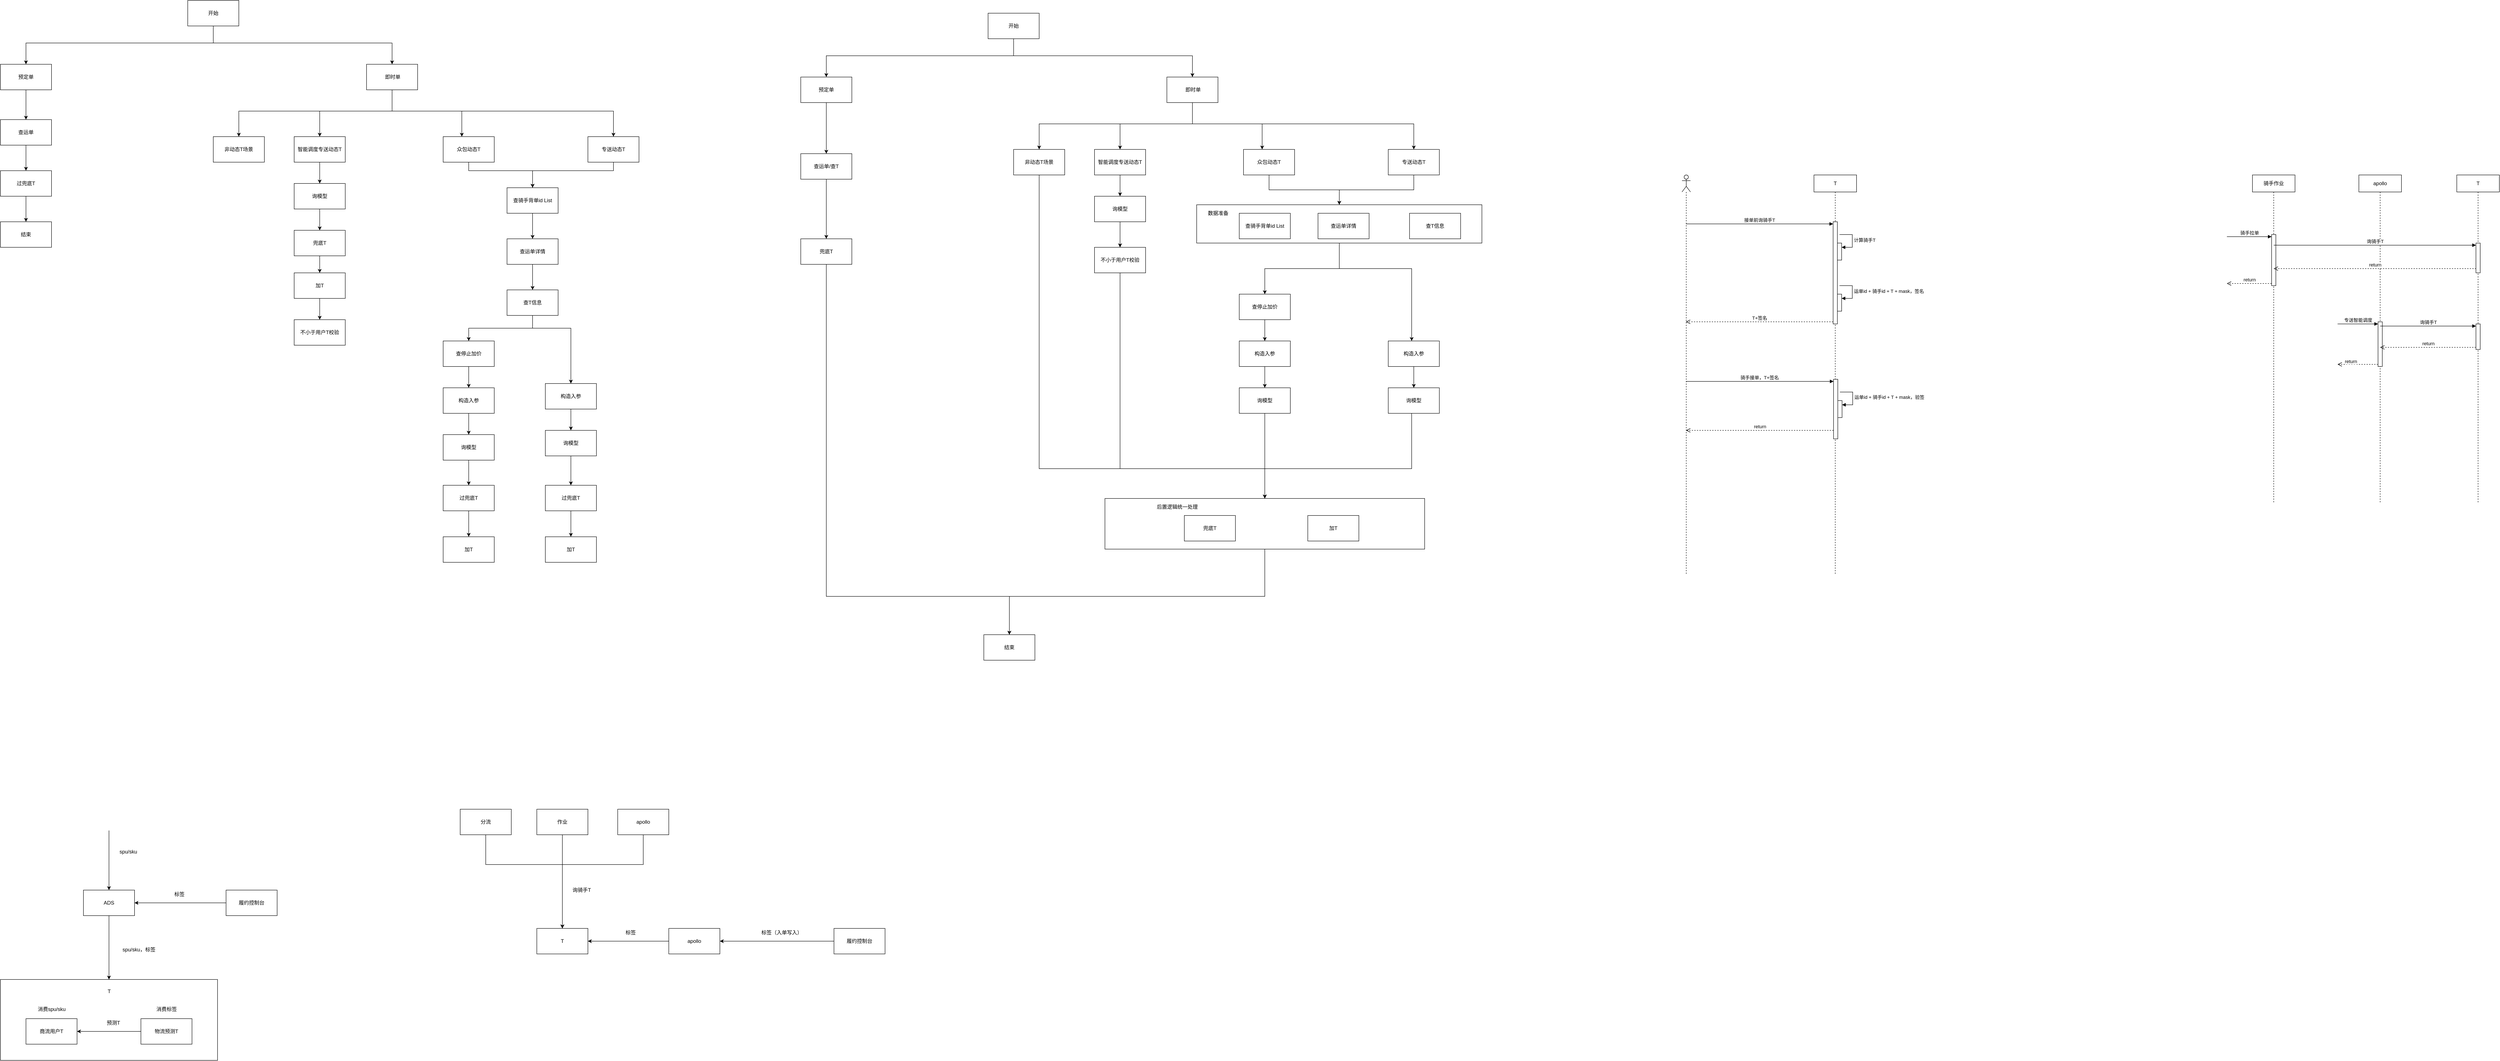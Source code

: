 <mxfile version="22.1.5" type="github">
  <diagram name="第 1 页" id="QRqXihMADhNC4GcBK6MP">
    <mxGraphModel dx="3191" dy="1731" grid="1" gridSize="10" guides="1" tooltips="1" connect="1" arrows="1" fold="1" page="1" pageScale="1" pageWidth="827" pageHeight="1169" math="0" shadow="0">
      <root>
        <mxCell id="0" />
        <mxCell id="1" parent="0" />
        <mxCell id="jC5KR1oz6UxNJPEy1PF8-144" style="edgeStyle=orthogonalEdgeStyle;rounded=0;orthogonalLoop=1;jettySize=auto;html=1;entryX=0.5;entryY=0;entryDx=0;entryDy=0;" parent="1" source="jC5KR1oz6UxNJPEy1PF8-136" target="jC5KR1oz6UxNJPEy1PF8-142" edge="1">
          <mxGeometry relative="1" as="geometry">
            <Array as="points">
              <mxPoint x="3080" y="1430" />
              <mxPoint x="2480" y="1430" />
            </Array>
          </mxGeometry>
        </mxCell>
        <mxCell id="jC5KR1oz6UxNJPEy1PF8-136" value="" style="whiteSpace=wrap;html=1;" parent="1" vertex="1">
          <mxGeometry x="2704.5" y="1200" width="751" height="119" as="geometry" />
        </mxCell>
        <mxCell id="jC5KR1oz6UxNJPEy1PF8-121" style="edgeStyle=orthogonalEdgeStyle;rounded=0;orthogonalLoop=1;jettySize=auto;html=1;" parent="1" source="jC5KR1oz6UxNJPEy1PF8-113" target="jC5KR1oz6UxNJPEy1PF8-94" edge="1">
          <mxGeometry relative="1" as="geometry" />
        </mxCell>
        <mxCell id="jC5KR1oz6UxNJPEy1PF8-122" style="edgeStyle=orthogonalEdgeStyle;rounded=0;orthogonalLoop=1;jettySize=auto;html=1;" parent="1" source="jC5KR1oz6UxNJPEy1PF8-113" target="jC5KR1oz6UxNJPEy1PF8-105" edge="1">
          <mxGeometry relative="1" as="geometry">
            <Array as="points">
              <mxPoint x="3255" y="660" />
              <mxPoint x="3425" y="660" />
            </Array>
          </mxGeometry>
        </mxCell>
        <mxCell id="jC5KR1oz6UxNJPEy1PF8-113" value="" style="whiteSpace=wrap;html=1;" parent="1" vertex="1">
          <mxGeometry x="2920" y="510" width="670" height="90" as="geometry" />
        </mxCell>
        <mxCell id="jC5KR1oz6UxNJPEy1PF8-43" value="" style="edgeStyle=orthogonalEdgeStyle;rounded=0;orthogonalLoop=1;jettySize=auto;html=1;" parent="1" source="jC5KR1oz6UxNJPEy1PF8-1" target="jC5KR1oz6UxNJPEy1PF8-2" edge="1">
          <mxGeometry relative="1" as="geometry" />
        </mxCell>
        <mxCell id="jC5KR1oz6UxNJPEy1PF8-1" value="查骑手背单id List" style="whiteSpace=wrap;html=1;" parent="1" vertex="1">
          <mxGeometry x="1300" y="470" width="120" height="60" as="geometry" />
        </mxCell>
        <mxCell id="jC5KR1oz6UxNJPEy1PF8-44" value="" style="edgeStyle=orthogonalEdgeStyle;rounded=0;orthogonalLoop=1;jettySize=auto;html=1;" parent="1" source="jC5KR1oz6UxNJPEy1PF8-2" target="jC5KR1oz6UxNJPEy1PF8-26" edge="1">
          <mxGeometry relative="1" as="geometry" />
        </mxCell>
        <mxCell id="jC5KR1oz6UxNJPEy1PF8-2" value="查运单详情" style="whiteSpace=wrap;html=1;" parent="1" vertex="1">
          <mxGeometry x="1300" y="590" width="120" height="60" as="geometry" />
        </mxCell>
        <mxCell id="jC5KR1oz6UxNJPEy1PF8-7" style="edgeStyle=orthogonalEdgeStyle;rounded=0;orthogonalLoop=1;jettySize=auto;html=1;entryX=0.5;entryY=0;entryDx=0;entryDy=0;" parent="1" source="jC5KR1oz6UxNJPEy1PF8-3" target="jC5KR1oz6UxNJPEy1PF8-4" edge="1">
          <mxGeometry relative="1" as="geometry">
            <Array as="points">
              <mxPoint x="610" y="130" />
              <mxPoint x="170" y="130" />
            </Array>
          </mxGeometry>
        </mxCell>
        <mxCell id="jC5KR1oz6UxNJPEy1PF8-10" style="edgeStyle=orthogonalEdgeStyle;rounded=0;orthogonalLoop=1;jettySize=auto;html=1;" parent="1" source="jC5KR1oz6UxNJPEy1PF8-3" target="jC5KR1oz6UxNJPEy1PF8-5" edge="1">
          <mxGeometry relative="1" as="geometry">
            <Array as="points">
              <mxPoint x="610" y="130" />
              <mxPoint x="1030" y="130" />
            </Array>
          </mxGeometry>
        </mxCell>
        <mxCell id="jC5KR1oz6UxNJPEy1PF8-3" value="开始" style="rounded=0;whiteSpace=wrap;html=1;" parent="1" vertex="1">
          <mxGeometry x="550" y="30" width="120" height="60" as="geometry" />
        </mxCell>
        <mxCell id="jC5KR1oz6UxNJPEy1PF8-17" value="" style="edgeStyle=orthogonalEdgeStyle;rounded=0;orthogonalLoop=1;jettySize=auto;html=1;" parent="1" source="jC5KR1oz6UxNJPEy1PF8-4" target="jC5KR1oz6UxNJPEy1PF8-16" edge="1">
          <mxGeometry relative="1" as="geometry" />
        </mxCell>
        <mxCell id="jC5KR1oz6UxNJPEy1PF8-4" value="预定单" style="whiteSpace=wrap;html=1;" parent="1" vertex="1">
          <mxGeometry x="110" y="180" width="120" height="60" as="geometry" />
        </mxCell>
        <mxCell id="jC5KR1oz6UxNJPEy1PF8-39" style="edgeStyle=orthogonalEdgeStyle;rounded=0;orthogonalLoop=1;jettySize=auto;html=1;entryX=0.5;entryY=0;entryDx=0;entryDy=0;" parent="1" source="jC5KR1oz6UxNJPEy1PF8-5" target="jC5KR1oz6UxNJPEy1PF8-15" edge="1">
          <mxGeometry relative="1" as="geometry">
            <Array as="points">
              <mxPoint x="1030" y="290" />
              <mxPoint x="1550" y="290" />
            </Array>
          </mxGeometry>
        </mxCell>
        <mxCell id="jC5KR1oz6UxNJPEy1PF8-40" style="edgeStyle=orthogonalEdgeStyle;rounded=0;orthogonalLoop=1;jettySize=auto;html=1;" parent="1" source="jC5KR1oz6UxNJPEy1PF8-5" target="jC5KR1oz6UxNJPEy1PF8-13" edge="1">
          <mxGeometry relative="1" as="geometry">
            <Array as="points">
              <mxPoint x="1030" y="290" />
              <mxPoint x="860" y="290" />
            </Array>
          </mxGeometry>
        </mxCell>
        <mxCell id="jC5KR1oz6UxNJPEy1PF8-42" style="edgeStyle=orthogonalEdgeStyle;rounded=0;orthogonalLoop=1;jettySize=auto;html=1;entryX=0.5;entryY=0;entryDx=0;entryDy=0;" parent="1" source="jC5KR1oz6UxNJPEy1PF8-5" target="jC5KR1oz6UxNJPEy1PF8-12" edge="1">
          <mxGeometry relative="1" as="geometry">
            <Array as="points">
              <mxPoint x="1030" y="290" />
              <mxPoint x="670" y="290" />
            </Array>
          </mxGeometry>
        </mxCell>
        <mxCell id="jC5KR1oz6UxNJPEy1PF8-5" value="&amp;nbsp;即时单" style="whiteSpace=wrap;html=1;" parent="1" vertex="1">
          <mxGeometry x="970" y="180" width="120" height="60" as="geometry" />
        </mxCell>
        <mxCell id="jC5KR1oz6UxNJPEy1PF8-12" value="非动态T场景" style="whiteSpace=wrap;html=1;" parent="1" vertex="1">
          <mxGeometry x="610" y="350" width="120" height="60" as="geometry" />
        </mxCell>
        <mxCell id="jC5KR1oz6UxNJPEy1PF8-54" value="" style="edgeStyle=orthogonalEdgeStyle;rounded=0;orthogonalLoop=1;jettySize=auto;html=1;" parent="1" source="jC5KR1oz6UxNJPEy1PF8-13" target="jC5KR1oz6UxNJPEy1PF8-22" edge="1">
          <mxGeometry relative="1" as="geometry" />
        </mxCell>
        <mxCell id="jC5KR1oz6UxNJPEy1PF8-13" value="智能调度专送动态T" style="whiteSpace=wrap;html=1;" parent="1" vertex="1">
          <mxGeometry x="800" y="350" width="120" height="60" as="geometry" />
        </mxCell>
        <mxCell id="jC5KR1oz6UxNJPEy1PF8-37" style="edgeStyle=orthogonalEdgeStyle;rounded=0;orthogonalLoop=1;jettySize=auto;html=1;entryX=0.5;entryY=0;entryDx=0;entryDy=0;" parent="1" source="jC5KR1oz6UxNJPEy1PF8-14" target="jC5KR1oz6UxNJPEy1PF8-1" edge="1">
          <mxGeometry relative="1" as="geometry">
            <Array as="points">
              <mxPoint x="1210" y="430" />
              <mxPoint x="1360" y="430" />
            </Array>
          </mxGeometry>
        </mxCell>
        <mxCell id="jC5KR1oz6UxNJPEy1PF8-14" value="众包动态T" style="whiteSpace=wrap;html=1;" parent="1" vertex="1">
          <mxGeometry x="1150" y="350" width="120" height="60" as="geometry" />
        </mxCell>
        <mxCell id="jC5KR1oz6UxNJPEy1PF8-38" style="edgeStyle=orthogonalEdgeStyle;rounded=0;orthogonalLoop=1;jettySize=auto;html=1;entryX=0.5;entryY=0;entryDx=0;entryDy=0;" parent="1" source="jC5KR1oz6UxNJPEy1PF8-15" target="jC5KR1oz6UxNJPEy1PF8-1" edge="1">
          <mxGeometry relative="1" as="geometry">
            <Array as="points">
              <mxPoint x="1550" y="430" />
              <mxPoint x="1360" y="430" />
            </Array>
          </mxGeometry>
        </mxCell>
        <mxCell id="jC5KR1oz6UxNJPEy1PF8-15" value="专送动态T" style="whiteSpace=wrap;html=1;" parent="1" vertex="1">
          <mxGeometry x="1490" y="350" width="120" height="60" as="geometry" />
        </mxCell>
        <mxCell id="jC5KR1oz6UxNJPEy1PF8-19" value="" style="edgeStyle=orthogonalEdgeStyle;rounded=0;orthogonalLoop=1;jettySize=auto;html=1;" parent="1" source="jC5KR1oz6UxNJPEy1PF8-16" target="jC5KR1oz6UxNJPEy1PF8-18" edge="1">
          <mxGeometry relative="1" as="geometry" />
        </mxCell>
        <mxCell id="jC5KR1oz6UxNJPEy1PF8-16" value="查运单" style="whiteSpace=wrap;html=1;" parent="1" vertex="1">
          <mxGeometry x="110" y="310" width="120" height="60" as="geometry" />
        </mxCell>
        <mxCell id="jC5KR1oz6UxNJPEy1PF8-21" value="" style="edgeStyle=orthogonalEdgeStyle;rounded=0;orthogonalLoop=1;jettySize=auto;html=1;" parent="1" source="jC5KR1oz6UxNJPEy1PF8-18" target="jC5KR1oz6UxNJPEy1PF8-20" edge="1">
          <mxGeometry relative="1" as="geometry" />
        </mxCell>
        <mxCell id="jC5KR1oz6UxNJPEy1PF8-18" value="过兜底T" style="whiteSpace=wrap;html=1;" parent="1" vertex="1">
          <mxGeometry x="110" y="430" width="120" height="60" as="geometry" />
        </mxCell>
        <mxCell id="jC5KR1oz6UxNJPEy1PF8-20" value="结束" style="whiteSpace=wrap;html=1;" parent="1" vertex="1">
          <mxGeometry x="110" y="550" width="120" height="60" as="geometry" />
        </mxCell>
        <mxCell id="jC5KR1oz6UxNJPEy1PF8-55" value="" style="edgeStyle=orthogonalEdgeStyle;rounded=0;orthogonalLoop=1;jettySize=auto;html=1;" parent="1" source="jC5KR1oz6UxNJPEy1PF8-22" target="jC5KR1oz6UxNJPEy1PF8-24" edge="1">
          <mxGeometry relative="1" as="geometry" />
        </mxCell>
        <mxCell id="jC5KR1oz6UxNJPEy1PF8-22" value="询模型" style="whiteSpace=wrap;html=1;" parent="1" vertex="1">
          <mxGeometry x="800" y="460" width="120" height="60" as="geometry" />
        </mxCell>
        <mxCell id="jC5KR1oz6UxNJPEy1PF8-57" value="" style="edgeStyle=orthogonalEdgeStyle;rounded=0;orthogonalLoop=1;jettySize=auto;html=1;" parent="1" source="jC5KR1oz6UxNJPEy1PF8-23" target="jC5KR1oz6UxNJPEy1PF8-25" edge="1">
          <mxGeometry relative="1" as="geometry" />
        </mxCell>
        <mxCell id="jC5KR1oz6UxNJPEy1PF8-23" value="加T" style="whiteSpace=wrap;html=1;" parent="1" vertex="1">
          <mxGeometry x="800" y="670" width="120" height="60" as="geometry" />
        </mxCell>
        <mxCell id="jC5KR1oz6UxNJPEy1PF8-56" value="" style="edgeStyle=orthogonalEdgeStyle;rounded=0;orthogonalLoop=1;jettySize=auto;html=1;" parent="1" source="jC5KR1oz6UxNJPEy1PF8-24" target="jC5KR1oz6UxNJPEy1PF8-23" edge="1">
          <mxGeometry relative="1" as="geometry" />
        </mxCell>
        <mxCell id="jC5KR1oz6UxNJPEy1PF8-24" value="兜底T" style="whiteSpace=wrap;html=1;" parent="1" vertex="1">
          <mxGeometry x="800" y="570" width="120" height="60" as="geometry" />
        </mxCell>
        <mxCell id="jC5KR1oz6UxNJPEy1PF8-25" value="不小于用户T校验" style="whiteSpace=wrap;html=1;" parent="1" vertex="1">
          <mxGeometry x="800" y="780" width="120" height="60" as="geometry" />
        </mxCell>
        <mxCell id="jC5KR1oz6UxNJPEy1PF8-45" style="edgeStyle=orthogonalEdgeStyle;rounded=0;orthogonalLoop=1;jettySize=auto;html=1;" parent="1" source="jC5KR1oz6UxNJPEy1PF8-26" target="jC5KR1oz6UxNJPEy1PF8-27" edge="1">
          <mxGeometry relative="1" as="geometry">
            <Array as="points">
              <mxPoint x="1360" y="800" />
              <mxPoint x="1210" y="800" />
            </Array>
          </mxGeometry>
        </mxCell>
        <mxCell id="jC5KR1oz6UxNJPEy1PF8-49" style="edgeStyle=orthogonalEdgeStyle;rounded=0;orthogonalLoop=1;jettySize=auto;html=1;" parent="1" source="jC5KR1oz6UxNJPEy1PF8-26" target="jC5KR1oz6UxNJPEy1PF8-33" edge="1">
          <mxGeometry relative="1" as="geometry">
            <Array as="points">
              <mxPoint x="1360" y="800" />
              <mxPoint x="1450" y="800" />
            </Array>
          </mxGeometry>
        </mxCell>
        <mxCell id="jC5KR1oz6UxNJPEy1PF8-26" value="查T信息" style="whiteSpace=wrap;html=1;" parent="1" vertex="1">
          <mxGeometry x="1300" y="710" width="120" height="60" as="geometry" />
        </mxCell>
        <mxCell id="jC5KR1oz6UxNJPEy1PF8-46" value="" style="edgeStyle=orthogonalEdgeStyle;rounded=0;orthogonalLoop=1;jettySize=auto;html=1;" parent="1" source="jC5KR1oz6UxNJPEy1PF8-27" target="jC5KR1oz6UxNJPEy1PF8-28" edge="1">
          <mxGeometry relative="1" as="geometry" />
        </mxCell>
        <mxCell id="jC5KR1oz6UxNJPEy1PF8-27" value="查停止加价" style="whiteSpace=wrap;html=1;" parent="1" vertex="1">
          <mxGeometry x="1150" y="830" width="120" height="60" as="geometry" />
        </mxCell>
        <mxCell id="jC5KR1oz6UxNJPEy1PF8-47" value="" style="edgeStyle=orthogonalEdgeStyle;rounded=0;orthogonalLoop=1;jettySize=auto;html=1;" parent="1" source="jC5KR1oz6UxNJPEy1PF8-28" target="jC5KR1oz6UxNJPEy1PF8-29" edge="1">
          <mxGeometry relative="1" as="geometry" />
        </mxCell>
        <mxCell id="jC5KR1oz6UxNJPEy1PF8-28" value="构造入参" style="whiteSpace=wrap;html=1;" parent="1" vertex="1">
          <mxGeometry x="1150" y="940" width="120" height="60" as="geometry" />
        </mxCell>
        <mxCell id="jC5KR1oz6UxNJPEy1PF8-48" value="" style="edgeStyle=orthogonalEdgeStyle;rounded=0;orthogonalLoop=1;jettySize=auto;html=1;" parent="1" source="jC5KR1oz6UxNJPEy1PF8-29" target="jC5KR1oz6UxNJPEy1PF8-30" edge="1">
          <mxGeometry relative="1" as="geometry" />
        </mxCell>
        <mxCell id="jC5KR1oz6UxNJPEy1PF8-29" value="询模型" style="whiteSpace=wrap;html=1;" parent="1" vertex="1">
          <mxGeometry x="1150" y="1050" width="120" height="60" as="geometry" />
        </mxCell>
        <mxCell id="jC5KR1oz6UxNJPEy1PF8-53" value="" style="edgeStyle=orthogonalEdgeStyle;rounded=0;orthogonalLoop=1;jettySize=auto;html=1;" parent="1" source="jC5KR1oz6UxNJPEy1PF8-30" target="jC5KR1oz6UxNJPEy1PF8-31" edge="1">
          <mxGeometry relative="1" as="geometry" />
        </mxCell>
        <mxCell id="jC5KR1oz6UxNJPEy1PF8-30" value="过兜底T" style="whiteSpace=wrap;html=1;" parent="1" vertex="1">
          <mxGeometry x="1150" y="1169" width="120" height="60" as="geometry" />
        </mxCell>
        <mxCell id="jC5KR1oz6UxNJPEy1PF8-31" value="加T" style="whiteSpace=wrap;html=1;" parent="1" vertex="1">
          <mxGeometry x="1150" y="1290" width="120" height="60" as="geometry" />
        </mxCell>
        <mxCell id="jC5KR1oz6UxNJPEy1PF8-51" value="" style="edgeStyle=orthogonalEdgeStyle;rounded=0;orthogonalLoop=1;jettySize=auto;html=1;" parent="1" source="jC5KR1oz6UxNJPEy1PF8-32" target="jC5KR1oz6UxNJPEy1PF8-34" edge="1">
          <mxGeometry relative="1" as="geometry" />
        </mxCell>
        <mxCell id="jC5KR1oz6UxNJPEy1PF8-32" value="询模型" style="whiteSpace=wrap;html=1;" parent="1" vertex="1">
          <mxGeometry x="1390" y="1040" width="120" height="60" as="geometry" />
        </mxCell>
        <mxCell id="jC5KR1oz6UxNJPEy1PF8-50" value="" style="edgeStyle=orthogonalEdgeStyle;rounded=0;orthogonalLoop=1;jettySize=auto;html=1;" parent="1" source="jC5KR1oz6UxNJPEy1PF8-33" target="jC5KR1oz6UxNJPEy1PF8-32" edge="1">
          <mxGeometry relative="1" as="geometry" />
        </mxCell>
        <mxCell id="jC5KR1oz6UxNJPEy1PF8-33" value="构造入参" style="whiteSpace=wrap;html=1;" parent="1" vertex="1">
          <mxGeometry x="1390" y="930" width="120" height="60" as="geometry" />
        </mxCell>
        <mxCell id="jC5KR1oz6UxNJPEy1PF8-52" value="" style="edgeStyle=orthogonalEdgeStyle;rounded=0;orthogonalLoop=1;jettySize=auto;html=1;" parent="1" source="jC5KR1oz6UxNJPEy1PF8-34" target="jC5KR1oz6UxNJPEy1PF8-35" edge="1">
          <mxGeometry relative="1" as="geometry" />
        </mxCell>
        <mxCell id="jC5KR1oz6UxNJPEy1PF8-34" value="过兜底T" style="whiteSpace=wrap;html=1;" parent="1" vertex="1">
          <mxGeometry x="1390" y="1169" width="120" height="60" as="geometry" />
        </mxCell>
        <mxCell id="jC5KR1oz6UxNJPEy1PF8-35" value="加T" style="whiteSpace=wrap;html=1;" parent="1" vertex="1">
          <mxGeometry x="1390" y="1290" width="120" height="60" as="geometry" />
        </mxCell>
        <mxCell id="jC5KR1oz6UxNJPEy1PF8-36" style="edgeStyle=orthogonalEdgeStyle;rounded=0;orthogonalLoop=1;jettySize=auto;html=1;entryX=0.365;entryY=0;entryDx=0;entryDy=0;entryPerimeter=0;" parent="1" source="jC5KR1oz6UxNJPEy1PF8-5" target="jC5KR1oz6UxNJPEy1PF8-14" edge="1">
          <mxGeometry relative="1" as="geometry">
            <Array as="points">
              <mxPoint x="1030" y="290" />
              <mxPoint x="1194" y="290" />
            </Array>
          </mxGeometry>
        </mxCell>
        <mxCell id="jC5KR1oz6UxNJPEy1PF8-62" style="edgeStyle=orthogonalEdgeStyle;rounded=0;orthogonalLoop=1;jettySize=auto;html=1;entryX=0.5;entryY=0;entryDx=0;entryDy=0;" parent="1" source="jC5KR1oz6UxNJPEy1PF8-64" target="jC5KR1oz6UxNJPEy1PF8-66" edge="1">
          <mxGeometry relative="1" as="geometry">
            <Array as="points">
              <mxPoint x="2490" y="160" />
              <mxPoint x="2050" y="160" />
            </Array>
          </mxGeometry>
        </mxCell>
        <mxCell id="jC5KR1oz6UxNJPEy1PF8-63" style="edgeStyle=orthogonalEdgeStyle;rounded=0;orthogonalLoop=1;jettySize=auto;html=1;" parent="1" source="jC5KR1oz6UxNJPEy1PF8-64" target="jC5KR1oz6UxNJPEy1PF8-70" edge="1">
          <mxGeometry relative="1" as="geometry">
            <Array as="points">
              <mxPoint x="2490" y="160" />
              <mxPoint x="2910" y="160" />
            </Array>
          </mxGeometry>
        </mxCell>
        <mxCell id="jC5KR1oz6UxNJPEy1PF8-64" value="开始" style="rounded=0;whiteSpace=wrap;html=1;" parent="1" vertex="1">
          <mxGeometry x="2430" y="60" width="120" height="60" as="geometry" />
        </mxCell>
        <mxCell id="jC5KR1oz6UxNJPEy1PF8-65" value="" style="edgeStyle=orthogonalEdgeStyle;rounded=0;orthogonalLoop=1;jettySize=auto;html=1;" parent="1" source="jC5KR1oz6UxNJPEy1PF8-66" target="jC5KR1oz6UxNJPEy1PF8-79" edge="1">
          <mxGeometry relative="1" as="geometry" />
        </mxCell>
        <mxCell id="jC5KR1oz6UxNJPEy1PF8-66" value="预定单" style="whiteSpace=wrap;html=1;" parent="1" vertex="1">
          <mxGeometry x="1990" y="210" width="120" height="60" as="geometry" />
        </mxCell>
        <mxCell id="jC5KR1oz6UxNJPEy1PF8-67" style="edgeStyle=orthogonalEdgeStyle;rounded=0;orthogonalLoop=1;jettySize=auto;html=1;entryX=0.5;entryY=0;entryDx=0;entryDy=0;" parent="1" source="jC5KR1oz6UxNJPEy1PF8-70" target="jC5KR1oz6UxNJPEy1PF8-77" edge="1">
          <mxGeometry relative="1" as="geometry">
            <Array as="points">
              <mxPoint x="2910" y="320" />
              <mxPoint x="3430" y="320" />
            </Array>
          </mxGeometry>
        </mxCell>
        <mxCell id="jC5KR1oz6UxNJPEy1PF8-68" style="edgeStyle=orthogonalEdgeStyle;rounded=0;orthogonalLoop=1;jettySize=auto;html=1;" parent="1" source="jC5KR1oz6UxNJPEy1PF8-70" target="jC5KR1oz6UxNJPEy1PF8-73" edge="1">
          <mxGeometry relative="1" as="geometry">
            <Array as="points">
              <mxPoint x="2910" y="320" />
              <mxPoint x="2740" y="320" />
            </Array>
          </mxGeometry>
        </mxCell>
        <mxCell id="jC5KR1oz6UxNJPEy1PF8-69" style="edgeStyle=orthogonalEdgeStyle;rounded=0;orthogonalLoop=1;jettySize=auto;html=1;entryX=0.5;entryY=0;entryDx=0;entryDy=0;" parent="1" source="jC5KR1oz6UxNJPEy1PF8-70" target="jC5KR1oz6UxNJPEy1PF8-71" edge="1">
          <mxGeometry relative="1" as="geometry">
            <Array as="points">
              <mxPoint x="2910" y="320" />
              <mxPoint x="2550" y="320" />
            </Array>
          </mxGeometry>
        </mxCell>
        <mxCell id="jC5KR1oz6UxNJPEy1PF8-70" value="&amp;nbsp;即时单" style="whiteSpace=wrap;html=1;" parent="1" vertex="1">
          <mxGeometry x="2850" y="210" width="120" height="60" as="geometry" />
        </mxCell>
        <mxCell id="jC5KR1oz6UxNJPEy1PF8-138" style="edgeStyle=orthogonalEdgeStyle;rounded=0;orthogonalLoop=1;jettySize=auto;html=1;" parent="1" source="jC5KR1oz6UxNJPEy1PF8-71" target="jC5KR1oz6UxNJPEy1PF8-136" edge="1">
          <mxGeometry relative="1" as="geometry">
            <Array as="points">
              <mxPoint x="2550" y="1130" />
              <mxPoint x="3080" y="1130" />
            </Array>
          </mxGeometry>
        </mxCell>
        <mxCell id="jC5KR1oz6UxNJPEy1PF8-71" value="非动态T场景" style="whiteSpace=wrap;html=1;" parent="1" vertex="1">
          <mxGeometry x="2490" y="380" width="120" height="60" as="geometry" />
        </mxCell>
        <mxCell id="jC5KR1oz6UxNJPEy1PF8-72" value="" style="edgeStyle=orthogonalEdgeStyle;rounded=0;orthogonalLoop=1;jettySize=auto;html=1;" parent="1" source="jC5KR1oz6UxNJPEy1PF8-73" target="jC5KR1oz6UxNJPEy1PF8-84" edge="1">
          <mxGeometry relative="1" as="geometry" />
        </mxCell>
        <mxCell id="jC5KR1oz6UxNJPEy1PF8-73" value="智能调度专送动态T" style="whiteSpace=wrap;html=1;" parent="1" vertex="1">
          <mxGeometry x="2680" y="380" width="120" height="60" as="geometry" />
        </mxCell>
        <mxCell id="jC5KR1oz6UxNJPEy1PF8-118" style="edgeStyle=orthogonalEdgeStyle;rounded=0;orthogonalLoop=1;jettySize=auto;html=1;" parent="1" source="jC5KR1oz6UxNJPEy1PF8-75" target="jC5KR1oz6UxNJPEy1PF8-113" edge="1">
          <mxGeometry relative="1" as="geometry" />
        </mxCell>
        <mxCell id="jC5KR1oz6UxNJPEy1PF8-75" value="众包动态T" style="whiteSpace=wrap;html=1;" parent="1" vertex="1">
          <mxGeometry x="3030" y="380" width="120" height="60" as="geometry" />
        </mxCell>
        <mxCell id="jC5KR1oz6UxNJPEy1PF8-119" style="edgeStyle=orthogonalEdgeStyle;rounded=0;orthogonalLoop=1;jettySize=auto;html=1;" parent="1" source="jC5KR1oz6UxNJPEy1PF8-77" target="jC5KR1oz6UxNJPEy1PF8-113" edge="1">
          <mxGeometry relative="1" as="geometry" />
        </mxCell>
        <mxCell id="jC5KR1oz6UxNJPEy1PF8-77" value="专送动态T" style="whiteSpace=wrap;html=1;" parent="1" vertex="1">
          <mxGeometry x="3370" y="380" width="120" height="60" as="geometry" />
        </mxCell>
        <mxCell id="jC5KR1oz6UxNJPEy1PF8-128" value="" style="edgeStyle=orthogonalEdgeStyle;rounded=0;orthogonalLoop=1;jettySize=auto;html=1;" parent="1" source="jC5KR1oz6UxNJPEy1PF8-79" target="jC5KR1oz6UxNJPEy1PF8-127" edge="1">
          <mxGeometry relative="1" as="geometry" />
        </mxCell>
        <mxCell id="jC5KR1oz6UxNJPEy1PF8-79" value="查运单/查T" style="whiteSpace=wrap;html=1;" parent="1" vertex="1">
          <mxGeometry x="1990" y="390" width="120" height="60" as="geometry" />
        </mxCell>
        <mxCell id="jC5KR1oz6UxNJPEy1PF8-120" value="" style="edgeStyle=orthogonalEdgeStyle;rounded=0;orthogonalLoop=1;jettySize=auto;html=1;" parent="1" source="jC5KR1oz6UxNJPEy1PF8-84" target="jC5KR1oz6UxNJPEy1PF8-89" edge="1">
          <mxGeometry relative="1" as="geometry" />
        </mxCell>
        <mxCell id="jC5KR1oz6UxNJPEy1PF8-145" value="" style="edgeStyle=orthogonalEdgeStyle;rounded=0;orthogonalLoop=1;jettySize=auto;html=1;" parent="1" source="jC5KR1oz6UxNJPEy1PF8-84" target="jC5KR1oz6UxNJPEy1PF8-89" edge="1">
          <mxGeometry relative="1" as="geometry" />
        </mxCell>
        <mxCell id="jC5KR1oz6UxNJPEy1PF8-84" value="询模型" style="whiteSpace=wrap;html=1;" parent="1" vertex="1">
          <mxGeometry x="2680" y="490" width="120" height="60" as="geometry" />
        </mxCell>
        <mxCell id="jC5KR1oz6UxNJPEy1PF8-139" style="edgeStyle=orthogonalEdgeStyle;rounded=0;orthogonalLoop=1;jettySize=auto;html=1;" parent="1" source="jC5KR1oz6UxNJPEy1PF8-89" target="jC5KR1oz6UxNJPEy1PF8-136" edge="1">
          <mxGeometry relative="1" as="geometry">
            <Array as="points">
              <mxPoint x="2740" y="1130" />
              <mxPoint x="3080" y="1130" />
            </Array>
          </mxGeometry>
        </mxCell>
        <mxCell id="jC5KR1oz6UxNJPEy1PF8-89" value="不小于用户T校验" style="whiteSpace=wrap;html=1;" parent="1" vertex="1">
          <mxGeometry x="2680" y="610" width="120" height="60" as="geometry" />
        </mxCell>
        <mxCell id="jC5KR1oz6UxNJPEy1PF8-93" value="" style="edgeStyle=orthogonalEdgeStyle;rounded=0;orthogonalLoop=1;jettySize=auto;html=1;" parent="1" source="jC5KR1oz6UxNJPEy1PF8-94" target="jC5KR1oz6UxNJPEy1PF8-96" edge="1">
          <mxGeometry relative="1" as="geometry" />
        </mxCell>
        <mxCell id="jC5KR1oz6UxNJPEy1PF8-94" value="查停止加价" style="whiteSpace=wrap;html=1;" parent="1" vertex="1">
          <mxGeometry x="3020" y="720" width="120" height="60" as="geometry" />
        </mxCell>
        <mxCell id="jC5KR1oz6UxNJPEy1PF8-95" value="" style="edgeStyle=orthogonalEdgeStyle;rounded=0;orthogonalLoop=1;jettySize=auto;html=1;" parent="1" source="jC5KR1oz6UxNJPEy1PF8-96" target="jC5KR1oz6UxNJPEy1PF8-98" edge="1">
          <mxGeometry relative="1" as="geometry" />
        </mxCell>
        <mxCell id="jC5KR1oz6UxNJPEy1PF8-96" value="构造入参" style="whiteSpace=wrap;html=1;" parent="1" vertex="1">
          <mxGeometry x="3020" y="830" width="120" height="60" as="geometry" />
        </mxCell>
        <mxCell id="jC5KR1oz6UxNJPEy1PF8-140" style="edgeStyle=orthogonalEdgeStyle;rounded=0;orthogonalLoop=1;jettySize=auto;html=1;entryX=0.5;entryY=0;entryDx=0;entryDy=0;" parent="1" source="jC5KR1oz6UxNJPEy1PF8-98" target="jC5KR1oz6UxNJPEy1PF8-136" edge="1">
          <mxGeometry relative="1" as="geometry" />
        </mxCell>
        <mxCell id="jC5KR1oz6UxNJPEy1PF8-98" value="询模型" style="whiteSpace=wrap;html=1;" parent="1" vertex="1">
          <mxGeometry x="3020" y="940" width="120" height="60" as="geometry" />
        </mxCell>
        <mxCell id="jC5KR1oz6UxNJPEy1PF8-141" style="edgeStyle=orthogonalEdgeStyle;rounded=0;orthogonalLoop=1;jettySize=auto;html=1;" parent="1" source="jC5KR1oz6UxNJPEy1PF8-103" target="jC5KR1oz6UxNJPEy1PF8-136" edge="1">
          <mxGeometry relative="1" as="geometry">
            <Array as="points">
              <mxPoint x="3425" y="1130" />
              <mxPoint x="3080" y="1130" />
            </Array>
          </mxGeometry>
        </mxCell>
        <mxCell id="jC5KR1oz6UxNJPEy1PF8-103" value="询模型" style="whiteSpace=wrap;html=1;" parent="1" vertex="1">
          <mxGeometry x="3370" y="940" width="120" height="60" as="geometry" />
        </mxCell>
        <mxCell id="jC5KR1oz6UxNJPEy1PF8-104" value="" style="edgeStyle=orthogonalEdgeStyle;rounded=0;orthogonalLoop=1;jettySize=auto;html=1;" parent="1" source="jC5KR1oz6UxNJPEy1PF8-105" target="jC5KR1oz6UxNJPEy1PF8-103" edge="1">
          <mxGeometry relative="1" as="geometry" />
        </mxCell>
        <mxCell id="jC5KR1oz6UxNJPEy1PF8-105" value="构造入参" style="whiteSpace=wrap;html=1;" parent="1" vertex="1">
          <mxGeometry x="3370" y="830" width="120" height="60" as="geometry" />
        </mxCell>
        <mxCell id="jC5KR1oz6UxNJPEy1PF8-107" value="兜底T" style="whiteSpace=wrap;html=1;" parent="1" vertex="1">
          <mxGeometry x="2891" y="1240" width="120" height="60" as="geometry" />
        </mxCell>
        <mxCell id="jC5KR1oz6UxNJPEy1PF8-108" value="加T" style="whiteSpace=wrap;html=1;" parent="1" vertex="1">
          <mxGeometry x="3181" y="1240" width="120" height="60" as="geometry" />
        </mxCell>
        <mxCell id="jC5KR1oz6UxNJPEy1PF8-109" style="edgeStyle=orthogonalEdgeStyle;rounded=0;orthogonalLoop=1;jettySize=auto;html=1;entryX=0.365;entryY=0;entryDx=0;entryDy=0;entryPerimeter=0;" parent="1" source="jC5KR1oz6UxNJPEy1PF8-70" target="jC5KR1oz6UxNJPEy1PF8-75" edge="1">
          <mxGeometry relative="1" as="geometry">
            <Array as="points">
              <mxPoint x="2910" y="320" />
              <mxPoint x="3074" y="320" />
            </Array>
          </mxGeometry>
        </mxCell>
        <mxCell id="jC5KR1oz6UxNJPEy1PF8-114" value="数据准备" style="text;html=1;align=center;verticalAlign=middle;resizable=0;points=[];autosize=1;strokeColor=none;fillColor=none;" parent="1" vertex="1">
          <mxGeometry x="2920" y="510" width="100" height="40" as="geometry" />
        </mxCell>
        <mxCell id="jC5KR1oz6UxNJPEy1PF8-115" value="查骑手背单id List" style="whiteSpace=wrap;html=1;" parent="1" vertex="1">
          <mxGeometry x="3020" y="530" width="120" height="60" as="geometry" />
        </mxCell>
        <mxCell id="jC5KR1oz6UxNJPEy1PF8-116" value="查运单详情" style="whiteSpace=wrap;html=1;" parent="1" vertex="1">
          <mxGeometry x="3205" y="530" width="120" height="60" as="geometry" />
        </mxCell>
        <mxCell id="jC5KR1oz6UxNJPEy1PF8-117" value="查T信息" style="whiteSpace=wrap;html=1;" parent="1" vertex="1">
          <mxGeometry x="3420" y="530" width="120" height="60" as="geometry" />
        </mxCell>
        <mxCell id="jC5KR1oz6UxNJPEy1PF8-143" style="edgeStyle=orthogonalEdgeStyle;rounded=0;orthogonalLoop=1;jettySize=auto;html=1;" parent="1" source="jC5KR1oz6UxNJPEy1PF8-127" target="jC5KR1oz6UxNJPEy1PF8-142" edge="1">
          <mxGeometry relative="1" as="geometry">
            <Array as="points">
              <mxPoint x="2050" y="1430" />
              <mxPoint x="2480" y="1430" />
            </Array>
          </mxGeometry>
        </mxCell>
        <mxCell id="jC5KR1oz6UxNJPEy1PF8-127" value="兜底T" style="whiteSpace=wrap;html=1;" parent="1" vertex="1">
          <mxGeometry x="1990" y="590" width="120" height="60" as="geometry" />
        </mxCell>
        <mxCell id="jC5KR1oz6UxNJPEy1PF8-137" value="后置逻辑统一处理" style="text;html=1;align=center;verticalAlign=middle;resizable=0;points=[];autosize=1;strokeColor=none;fillColor=none;" parent="1" vertex="1">
          <mxGeometry x="2789" y="1200" width="170" height="40" as="geometry" />
        </mxCell>
        <mxCell id="jC5KR1oz6UxNJPEy1PF8-142" value="结束" style="whiteSpace=wrap;html=1;" parent="1" vertex="1">
          <mxGeometry x="2420" y="1520" width="120" height="60" as="geometry" />
        </mxCell>
        <mxCell id="jC5KR1oz6UxNJPEy1PF8-151" value="" style="shape=umlLifeline;perimeter=lifelinePerimeter;whiteSpace=wrap;html=1;container=1;dropTarget=0;collapsible=0;recursiveResize=0;outlineConnect=0;portConstraint=eastwest;newEdgeStyle={&quot;curved&quot;:0,&quot;rounded&quot;:0};participant=umlActor;" parent="1" vertex="1">
          <mxGeometry x="4060" y="440" width="20" height="940" as="geometry" />
        </mxCell>
        <mxCell id="jC5KR1oz6UxNJPEy1PF8-152" value="T" style="shape=umlLifeline;perimeter=lifelinePerimeter;whiteSpace=wrap;html=1;container=1;dropTarget=0;collapsible=0;recursiveResize=0;outlineConnect=0;portConstraint=eastwest;newEdgeStyle={&quot;curved&quot;:0,&quot;rounded&quot;:0};" parent="1" vertex="1">
          <mxGeometry x="4370" y="440" width="100" height="940" as="geometry" />
        </mxCell>
        <mxCell id="jC5KR1oz6UxNJPEy1PF8-153" value="" style="html=1;points=[[0,0,0,0,5],[0,1,0,0,-5],[1,0,0,0,5],[1,1,0,0,-5]];perimeter=orthogonalPerimeter;outlineConnect=0;targetShapes=umlLifeline;portConstraint=eastwest;newEdgeStyle={&quot;curved&quot;:0,&quot;rounded&quot;:0};" parent="jC5KR1oz6UxNJPEy1PF8-152" vertex="1">
          <mxGeometry x="45" y="110" width="10" height="240" as="geometry" />
        </mxCell>
        <mxCell id="jC5KR1oz6UxNJPEy1PF8-156" value="" style="html=1;points=[[0,0,0,0,5],[0,1,0,0,-5],[1,0,0,0,5],[1,1,0,0,-5]];perimeter=orthogonalPerimeter;outlineConnect=0;targetShapes=umlLifeline;portConstraint=eastwest;newEdgeStyle={&quot;curved&quot;:0,&quot;rounded&quot;:0};" parent="jC5KR1oz6UxNJPEy1PF8-152" vertex="1">
          <mxGeometry x="55" y="160" width="10" height="40" as="geometry" />
        </mxCell>
        <mxCell id="jC5KR1oz6UxNJPEy1PF8-157" value="计算骑手T" style="html=1;align=left;spacingLeft=2;endArrow=block;rounded=0;edgeStyle=orthogonalEdgeStyle;curved=0;rounded=0;" parent="jC5KR1oz6UxNJPEy1PF8-152" target="jC5KR1oz6UxNJPEy1PF8-156" edge="1">
          <mxGeometry relative="1" as="geometry">
            <mxPoint x="60" y="140" as="sourcePoint" />
            <Array as="points">
              <mxPoint x="90" y="170" />
            </Array>
          </mxGeometry>
        </mxCell>
        <mxCell id="jC5KR1oz6UxNJPEy1PF8-158" value="" style="html=1;points=[[0,0,0,0,5],[0,1,0,0,-5],[1,0,0,0,5],[1,1,0,0,-5]];perimeter=orthogonalPerimeter;outlineConnect=0;targetShapes=umlLifeline;portConstraint=eastwest;newEdgeStyle={&quot;curved&quot;:0,&quot;rounded&quot;:0};" parent="jC5KR1oz6UxNJPEy1PF8-152" vertex="1">
          <mxGeometry x="55" y="280" width="10" height="40" as="geometry" />
        </mxCell>
        <mxCell id="jC5KR1oz6UxNJPEy1PF8-159" value="运单id + 骑手id + T + mask，签名" style="html=1;align=left;spacingLeft=2;endArrow=block;rounded=0;edgeStyle=orthogonalEdgeStyle;curved=0;rounded=0;" parent="jC5KR1oz6UxNJPEy1PF8-152" target="jC5KR1oz6UxNJPEy1PF8-158" edge="1">
          <mxGeometry relative="1" as="geometry">
            <mxPoint x="60" y="260" as="sourcePoint" />
            <Array as="points">
              <mxPoint x="90" y="290" />
            </Array>
          </mxGeometry>
        </mxCell>
        <mxCell id="jC5KR1oz6UxNJPEy1PF8-154" value="接单前询骑手T" style="html=1;verticalAlign=bottom;endArrow=block;curved=0;rounded=0;entryX=0;entryY=0;entryDx=0;entryDy=5;" parent="jC5KR1oz6UxNJPEy1PF8-152" target="jC5KR1oz6UxNJPEy1PF8-153" edge="1">
          <mxGeometry relative="1" as="geometry">
            <mxPoint x="-300.676" y="115" as="sourcePoint" />
          </mxGeometry>
        </mxCell>
        <mxCell id="jC5KR1oz6UxNJPEy1PF8-155" value="T+签名" style="html=1;verticalAlign=bottom;endArrow=open;dashed=1;endSize=8;curved=0;rounded=0;exitX=0;exitY=1;exitDx=0;exitDy=-5;" parent="jC5KR1oz6UxNJPEy1PF8-152" source="jC5KR1oz6UxNJPEy1PF8-153" edge="1">
          <mxGeometry relative="1" as="geometry">
            <mxPoint x="-300.676" y="345" as="targetPoint" />
          </mxGeometry>
        </mxCell>
        <mxCell id="jC5KR1oz6UxNJPEy1PF8-160" value="" style="html=1;points=[[0,0,0,0,5],[0,1,0,0,-5],[1,0,0,0,5],[1,1,0,0,-5]];perimeter=orthogonalPerimeter;outlineConnect=0;targetShapes=umlLifeline;portConstraint=eastwest;newEdgeStyle={&quot;curved&quot;:0,&quot;rounded&quot;:0};" parent="jC5KR1oz6UxNJPEy1PF8-152" vertex="1">
          <mxGeometry x="46" y="480" width="10" height="140" as="geometry" />
        </mxCell>
        <mxCell id="jC5KR1oz6UxNJPEy1PF8-163" value="" style="html=1;points=[[0,0,0,0,5],[0,1,0,0,-5],[1,0,0,0,5],[1,1,0,0,-5]];perimeter=orthogonalPerimeter;outlineConnect=0;targetShapes=umlLifeline;portConstraint=eastwest;newEdgeStyle={&quot;curved&quot;:0,&quot;rounded&quot;:0};" parent="jC5KR1oz6UxNJPEy1PF8-152" vertex="1">
          <mxGeometry x="56" y="530" width="10" height="40" as="geometry" />
        </mxCell>
        <mxCell id="jC5KR1oz6UxNJPEy1PF8-164" value="运单id + 骑手id + T + mask，验签" style="html=1;align=left;spacingLeft=2;endArrow=block;rounded=0;edgeStyle=orthogonalEdgeStyle;curved=0;rounded=0;" parent="jC5KR1oz6UxNJPEy1PF8-152" target="jC5KR1oz6UxNJPEy1PF8-163" edge="1">
          <mxGeometry x="-0.006" relative="1" as="geometry">
            <mxPoint x="61" y="510" as="sourcePoint" />
            <Array as="points">
              <mxPoint x="91" y="540" />
            </Array>
            <mxPoint as="offset" />
          </mxGeometry>
        </mxCell>
        <mxCell id="jC5KR1oz6UxNJPEy1PF8-161" value="骑手接单，T+签名" style="html=1;verticalAlign=bottom;endArrow=block;curved=0;rounded=0;entryX=0;entryY=0;entryDx=0;entryDy=5;" parent="jC5KR1oz6UxNJPEy1PF8-152" target="jC5KR1oz6UxNJPEy1PF8-160" edge="1">
          <mxGeometry x="-0.001" relative="1" as="geometry">
            <mxPoint x="-300.676" y="485.0" as="sourcePoint" />
            <mxPoint as="offset" />
          </mxGeometry>
        </mxCell>
        <mxCell id="jC5KR1oz6UxNJPEy1PF8-162" value="return" style="html=1;verticalAlign=bottom;endArrow=open;dashed=1;endSize=8;curved=0;rounded=0;" parent="1" edge="1">
          <mxGeometry relative="1" as="geometry">
            <mxPoint x="4069.591" y="1040" as="targetPoint" />
            <mxPoint x="4416" y="1040" as="sourcePoint" />
          </mxGeometry>
        </mxCell>
        <mxCell id="jC5KR1oz6UxNJPEy1PF8-165" value="骑手作业" style="shape=umlLifeline;perimeter=lifelinePerimeter;whiteSpace=wrap;html=1;container=1;dropTarget=0;collapsible=0;recursiveResize=0;outlineConnect=0;portConstraint=eastwest;newEdgeStyle={&quot;curved&quot;:0,&quot;rounded&quot;:0};" parent="1" vertex="1">
          <mxGeometry x="5400" y="440" width="100" height="770" as="geometry" />
        </mxCell>
        <mxCell id="jC5KR1oz6UxNJPEy1PF8-168" value="" style="html=1;points=[[0,0,0,0,5],[0,1,0,0,-5],[1,0,0,0,5],[1,1,0,0,-5]];perimeter=orthogonalPerimeter;outlineConnect=0;targetShapes=umlLifeline;portConstraint=eastwest;newEdgeStyle={&quot;curved&quot;:0,&quot;rounded&quot;:0};" parent="jC5KR1oz6UxNJPEy1PF8-165" vertex="1">
          <mxGeometry x="45" y="140" width="10" height="120" as="geometry" />
        </mxCell>
        <mxCell id="jC5KR1oz6UxNJPEy1PF8-169" value="骑手拉单" style="html=1;verticalAlign=bottom;endArrow=block;curved=0;rounded=0;entryX=0;entryY=0;entryDx=0;entryDy=5;" parent="jC5KR1oz6UxNJPEy1PF8-165" target="jC5KR1oz6UxNJPEy1PF8-168" edge="1">
          <mxGeometry relative="1" as="geometry">
            <mxPoint x="-60" y="145" as="sourcePoint" />
          </mxGeometry>
        </mxCell>
        <mxCell id="jC5KR1oz6UxNJPEy1PF8-170" value="return" style="html=1;verticalAlign=bottom;endArrow=open;dashed=1;endSize=8;curved=0;rounded=0;exitX=0;exitY=1;exitDx=0;exitDy=-5;" parent="jC5KR1oz6UxNJPEy1PF8-165" source="jC5KR1oz6UxNJPEy1PF8-168" edge="1">
          <mxGeometry relative="1" as="geometry">
            <mxPoint x="-60" y="255" as="targetPoint" />
          </mxGeometry>
        </mxCell>
        <mxCell id="jC5KR1oz6UxNJPEy1PF8-166" value="apollo" style="shape=umlLifeline;perimeter=lifelinePerimeter;whiteSpace=wrap;html=1;container=1;dropTarget=0;collapsible=0;recursiveResize=0;outlineConnect=0;portConstraint=eastwest;newEdgeStyle={&quot;curved&quot;:0,&quot;rounded&quot;:0};" parent="1" vertex="1">
          <mxGeometry x="5650" y="440" width="100" height="770" as="geometry" />
        </mxCell>
        <mxCell id="jC5KR1oz6UxNJPEy1PF8-174" value="" style="html=1;points=[[0,0,0,0,5],[0,1,0,0,-5],[1,0,0,0,5],[1,1,0,0,-5]];perimeter=orthogonalPerimeter;outlineConnect=0;targetShapes=umlLifeline;portConstraint=eastwest;newEdgeStyle={&quot;curved&quot;:0,&quot;rounded&quot;:0};" parent="jC5KR1oz6UxNJPEy1PF8-166" vertex="1">
          <mxGeometry x="45" y="345" width="10" height="105" as="geometry" />
        </mxCell>
        <mxCell id="jC5KR1oz6UxNJPEy1PF8-175" value="专送智能调度" style="html=1;verticalAlign=bottom;endArrow=block;curved=0;rounded=0;entryX=0;entryY=0;entryDx=0;entryDy=5;" parent="jC5KR1oz6UxNJPEy1PF8-166" target="jC5KR1oz6UxNJPEy1PF8-174" edge="1">
          <mxGeometry relative="1" as="geometry">
            <mxPoint x="-50" y="350" as="sourcePoint" />
          </mxGeometry>
        </mxCell>
        <mxCell id="jC5KR1oz6UxNJPEy1PF8-176" value="return" style="html=1;verticalAlign=bottom;endArrow=open;dashed=1;endSize=8;curved=0;rounded=0;exitX=0;exitY=1;exitDx=0;exitDy=-5;" parent="jC5KR1oz6UxNJPEy1PF8-166" source="jC5KR1oz6UxNJPEy1PF8-174" edge="1">
          <mxGeometry x="0.357" y="2" relative="1" as="geometry">
            <mxPoint x="-50" y="445" as="targetPoint" />
            <mxPoint as="offset" />
          </mxGeometry>
        </mxCell>
        <mxCell id="jC5KR1oz6UxNJPEy1PF8-167" value="T" style="shape=umlLifeline;perimeter=lifelinePerimeter;whiteSpace=wrap;html=1;container=1;dropTarget=0;collapsible=0;recursiveResize=0;outlineConnect=0;portConstraint=eastwest;newEdgeStyle={&quot;curved&quot;:0,&quot;rounded&quot;:0};" parent="1" vertex="1">
          <mxGeometry x="5880" y="440" width="100" height="770" as="geometry" />
        </mxCell>
        <mxCell id="jC5KR1oz6UxNJPEy1PF8-171" value="" style="html=1;points=[[0,0,0,0,5],[0,1,0,0,-5],[1,0,0,0,5],[1,1,0,0,-5]];perimeter=orthogonalPerimeter;outlineConnect=0;targetShapes=umlLifeline;portConstraint=eastwest;newEdgeStyle={&quot;curved&quot;:0,&quot;rounded&quot;:0};" parent="jC5KR1oz6UxNJPEy1PF8-167" vertex="1">
          <mxGeometry x="45" y="160" width="10" height="70" as="geometry" />
        </mxCell>
        <mxCell id="jC5KR1oz6UxNJPEy1PF8-177" value="" style="html=1;points=[[0,0,0,0,5],[0,1,0,0,-5],[1,0,0,0,5],[1,1,0,0,-5]];perimeter=orthogonalPerimeter;outlineConnect=0;targetShapes=umlLifeline;portConstraint=eastwest;newEdgeStyle={&quot;curved&quot;:0,&quot;rounded&quot;:0};" parent="jC5KR1oz6UxNJPEy1PF8-167" vertex="1">
          <mxGeometry x="45" y="350" width="10" height="60" as="geometry" />
        </mxCell>
        <mxCell id="jC5KR1oz6UxNJPEy1PF8-173" value="return" style="html=1;verticalAlign=bottom;endArrow=open;dashed=1;endSize=8;curved=0;rounded=0;" parent="1" edge="1">
          <mxGeometry relative="1" as="geometry">
            <mxPoint x="5450" y="660" as="targetPoint" />
            <mxPoint x="5925.5" y="660" as="sourcePoint" />
          </mxGeometry>
        </mxCell>
        <mxCell id="jC5KR1oz6UxNJPEy1PF8-172" value="询骑手T" style="html=1;verticalAlign=bottom;endArrow=block;curved=0;rounded=0;entryX=0;entryY=0;entryDx=0;entryDy=5;" parent="1" source="jC5KR1oz6UxNJPEy1PF8-165" target="jC5KR1oz6UxNJPEy1PF8-171" edge="1">
          <mxGeometry relative="1" as="geometry">
            <mxPoint x="5855" y="645" as="sourcePoint" />
          </mxGeometry>
        </mxCell>
        <mxCell id="jC5KR1oz6UxNJPEy1PF8-179" value="return" style="html=1;verticalAlign=bottom;endArrow=open;dashed=1;endSize=8;curved=0;rounded=0;exitX=0;exitY=1;exitDx=0;exitDy=-5;" parent="1" source="jC5KR1oz6UxNJPEy1PF8-177" target="jC5KR1oz6UxNJPEy1PF8-166" edge="1">
          <mxGeometry relative="1" as="geometry">
            <mxPoint x="5855" y="865" as="targetPoint" />
          </mxGeometry>
        </mxCell>
        <mxCell id="jC5KR1oz6UxNJPEy1PF8-178" value="询骑手T" style="html=1;verticalAlign=bottom;endArrow=block;curved=0;rounded=0;entryX=0;entryY=0;entryDx=0;entryDy=5;" parent="1" source="jC5KR1oz6UxNJPEy1PF8-166" target="jC5KR1oz6UxNJPEy1PF8-177" edge="1">
          <mxGeometry relative="1" as="geometry">
            <mxPoint x="5855" y="795" as="sourcePoint" />
          </mxGeometry>
        </mxCell>
        <mxCell id="7GvHiypYoBvwfabTV9sZ-23" style="edgeStyle=orthogonalEdgeStyle;rounded=0;orthogonalLoop=1;jettySize=auto;html=1;entryX=0.5;entryY=0;entryDx=0;entryDy=0;" edge="1" parent="1" source="7GvHiypYoBvwfabTV9sZ-2" target="7GvHiypYoBvwfabTV9sZ-19">
          <mxGeometry relative="1" as="geometry" />
        </mxCell>
        <mxCell id="7GvHiypYoBvwfabTV9sZ-2" value="ADS" style="whiteSpace=wrap;html=1;" vertex="1" parent="1">
          <mxGeometry x="305" y="2120" width="120" height="60" as="geometry" />
        </mxCell>
        <mxCell id="7GvHiypYoBvwfabTV9sZ-14" style="edgeStyle=orthogonalEdgeStyle;rounded=0;orthogonalLoop=1;jettySize=auto;html=1;entryX=1;entryY=0.5;entryDx=0;entryDy=0;" edge="1" parent="1" source="7GvHiypYoBvwfabTV9sZ-3" target="7GvHiypYoBvwfabTV9sZ-2">
          <mxGeometry relative="1" as="geometry" />
        </mxCell>
        <mxCell id="7GvHiypYoBvwfabTV9sZ-3" value="履约控制台" style="whiteSpace=wrap;html=1;" vertex="1" parent="1">
          <mxGeometry x="640" y="2120" width="120" height="60" as="geometry" />
        </mxCell>
        <mxCell id="7GvHiypYoBvwfabTV9sZ-19" value="" style="whiteSpace=wrap;html=1;" vertex="1" parent="1">
          <mxGeometry x="110" y="2330" width="510" height="190" as="geometry" />
        </mxCell>
        <mxCell id="7GvHiypYoBvwfabTV9sZ-4" value="商流用户T" style="whiteSpace=wrap;html=1;" vertex="1" parent="1">
          <mxGeometry x="170" y="2422" width="120" height="60" as="geometry" />
        </mxCell>
        <mxCell id="7GvHiypYoBvwfabTV9sZ-20" style="edgeStyle=orthogonalEdgeStyle;rounded=0;orthogonalLoop=1;jettySize=auto;html=1;" edge="1" parent="1" source="7GvHiypYoBvwfabTV9sZ-5" target="7GvHiypYoBvwfabTV9sZ-4">
          <mxGeometry relative="1" as="geometry" />
        </mxCell>
        <mxCell id="7GvHiypYoBvwfabTV9sZ-5" value="物流预测T" style="whiteSpace=wrap;html=1;" vertex="1" parent="1">
          <mxGeometry x="440" y="2422" width="120" height="60" as="geometry" />
        </mxCell>
        <mxCell id="7GvHiypYoBvwfabTV9sZ-6" value="" style="endArrow=classic;html=1;rounded=0;" edge="1" parent="1" target="7GvHiypYoBvwfabTV9sZ-2">
          <mxGeometry width="50" height="50" relative="1" as="geometry">
            <mxPoint x="365" y="1980" as="sourcePoint" />
            <mxPoint x="395" y="1970" as="targetPoint" />
          </mxGeometry>
        </mxCell>
        <mxCell id="7GvHiypYoBvwfabTV9sZ-12" value="spu/sku" style="text;html=1;align=center;verticalAlign=middle;resizable=0;points=[];autosize=1;strokeColor=none;fillColor=none;" vertex="1" parent="1">
          <mxGeometry x="365" y="2010" width="90" height="40" as="geometry" />
        </mxCell>
        <mxCell id="7GvHiypYoBvwfabTV9sZ-15" value="标签" style="text;html=1;align=center;verticalAlign=middle;resizable=0;points=[];autosize=1;strokeColor=none;fillColor=none;" vertex="1" parent="1">
          <mxGeometry x="500" y="2110" width="60" height="40" as="geometry" />
        </mxCell>
        <mxCell id="7GvHiypYoBvwfabTV9sZ-16" value="spu/sku，标签" style="text;html=1;align=center;verticalAlign=middle;resizable=0;points=[];autosize=1;strokeColor=none;fillColor=none;" vertex="1" parent="1">
          <mxGeometry x="365" y="2240" width="140" height="40" as="geometry" />
        </mxCell>
        <mxCell id="7GvHiypYoBvwfabTV9sZ-18" value="消费标签" style="text;html=1;align=center;verticalAlign=middle;resizable=0;points=[];autosize=1;strokeColor=none;fillColor=none;" vertex="1" parent="1">
          <mxGeometry x="450" y="2380" width="100" height="40" as="geometry" />
        </mxCell>
        <mxCell id="7GvHiypYoBvwfabTV9sZ-21" value="预测T" style="text;html=1;align=center;verticalAlign=middle;resizable=0;points=[];autosize=1;strokeColor=none;fillColor=none;" vertex="1" parent="1">
          <mxGeometry x="340" y="2412" width="70" height="40" as="geometry" />
        </mxCell>
        <mxCell id="7GvHiypYoBvwfabTV9sZ-22" value="消费spu/sku" style="text;html=1;align=center;verticalAlign=middle;resizable=0;points=[];autosize=1;strokeColor=none;fillColor=none;" vertex="1" parent="1">
          <mxGeometry x="170" y="2380" width="120" height="40" as="geometry" />
        </mxCell>
        <mxCell id="7GvHiypYoBvwfabTV9sZ-24" value="T" style="text;html=1;align=center;verticalAlign=middle;resizable=0;points=[];autosize=1;strokeColor=none;fillColor=none;" vertex="1" parent="1">
          <mxGeometry x="350" y="2338" width="30" height="40" as="geometry" />
        </mxCell>
        <mxCell id="7GvHiypYoBvwfabTV9sZ-25" value="T" style="whiteSpace=wrap;html=1;" vertex="1" parent="1">
          <mxGeometry x="1370" y="2210" width="120" height="60" as="geometry" />
        </mxCell>
        <mxCell id="7GvHiypYoBvwfabTV9sZ-27" style="edgeStyle=orthogonalEdgeStyle;rounded=0;orthogonalLoop=1;jettySize=auto;html=1;entryX=1;entryY=0.5;entryDx=0;entryDy=0;" edge="1" parent="1" source="7GvHiypYoBvwfabTV9sZ-26" target="7GvHiypYoBvwfabTV9sZ-25">
          <mxGeometry relative="1" as="geometry" />
        </mxCell>
        <mxCell id="7GvHiypYoBvwfabTV9sZ-26" value="apollo" style="whiteSpace=wrap;html=1;" vertex="1" parent="1">
          <mxGeometry x="1680" y="2210" width="120" height="60" as="geometry" />
        </mxCell>
        <mxCell id="7GvHiypYoBvwfabTV9sZ-28" value="标签" style="text;html=1;align=center;verticalAlign=middle;resizable=0;points=[];autosize=1;strokeColor=none;fillColor=none;" vertex="1" parent="1">
          <mxGeometry x="1560" y="2200" width="60" height="40" as="geometry" />
        </mxCell>
        <mxCell id="7GvHiypYoBvwfabTV9sZ-30" style="edgeStyle=orthogonalEdgeStyle;rounded=0;orthogonalLoop=1;jettySize=auto;html=1;entryX=1;entryY=0.5;entryDx=0;entryDy=0;" edge="1" parent="1" source="7GvHiypYoBvwfabTV9sZ-29" target="7GvHiypYoBvwfabTV9sZ-26">
          <mxGeometry relative="1" as="geometry" />
        </mxCell>
        <mxCell id="7GvHiypYoBvwfabTV9sZ-29" value="履约控制台" style="whiteSpace=wrap;html=1;" vertex="1" parent="1">
          <mxGeometry x="2068" y="2210" width="120" height="60" as="geometry" />
        </mxCell>
        <mxCell id="7GvHiypYoBvwfabTV9sZ-31" value="标签（入单写入）" style="text;html=1;align=center;verticalAlign=middle;resizable=0;points=[];autosize=1;strokeColor=none;fillColor=none;" vertex="1" parent="1">
          <mxGeometry x="1860" y="2200" width="170" height="40" as="geometry" />
        </mxCell>
        <mxCell id="7GvHiypYoBvwfabTV9sZ-39" style="edgeStyle=orthogonalEdgeStyle;rounded=0;orthogonalLoop=1;jettySize=auto;html=1;" edge="1" parent="1" source="7GvHiypYoBvwfabTV9sZ-32" target="7GvHiypYoBvwfabTV9sZ-25">
          <mxGeometry relative="1" as="geometry">
            <Array as="points">
              <mxPoint x="1250" y="2060" />
              <mxPoint x="1430" y="2060" />
            </Array>
          </mxGeometry>
        </mxCell>
        <mxCell id="7GvHiypYoBvwfabTV9sZ-32" value="分流" style="whiteSpace=wrap;html=1;" vertex="1" parent="1">
          <mxGeometry x="1190" y="1930" width="120" height="60" as="geometry" />
        </mxCell>
        <mxCell id="7GvHiypYoBvwfabTV9sZ-38" style="edgeStyle=orthogonalEdgeStyle;rounded=0;orthogonalLoop=1;jettySize=auto;html=1;entryX=0.5;entryY=0;entryDx=0;entryDy=0;" edge="1" parent="1" source="7GvHiypYoBvwfabTV9sZ-33" target="7GvHiypYoBvwfabTV9sZ-25">
          <mxGeometry relative="1" as="geometry" />
        </mxCell>
        <mxCell id="7GvHiypYoBvwfabTV9sZ-33" value="作业" style="whiteSpace=wrap;html=1;" vertex="1" parent="1">
          <mxGeometry x="1370" y="1930" width="120" height="60" as="geometry" />
        </mxCell>
        <mxCell id="7GvHiypYoBvwfabTV9sZ-40" style="edgeStyle=orthogonalEdgeStyle;rounded=0;orthogonalLoop=1;jettySize=auto;html=1;" edge="1" parent="1" source="7GvHiypYoBvwfabTV9sZ-34" target="7GvHiypYoBvwfabTV9sZ-25">
          <mxGeometry relative="1" as="geometry">
            <Array as="points">
              <mxPoint x="1620" y="2060" />
              <mxPoint x="1430" y="2060" />
            </Array>
          </mxGeometry>
        </mxCell>
        <mxCell id="7GvHiypYoBvwfabTV9sZ-34" value="apollo" style="whiteSpace=wrap;html=1;" vertex="1" parent="1">
          <mxGeometry x="1560" y="1930" width="120" height="60" as="geometry" />
        </mxCell>
        <mxCell id="7GvHiypYoBvwfabTV9sZ-41" value="询骑手T" style="text;html=1;align=center;verticalAlign=middle;resizable=0;points=[];autosize=1;strokeColor=none;fillColor=none;" vertex="1" parent="1">
          <mxGeometry x="1430" y="2100" width="90" height="40" as="geometry" />
        </mxCell>
      </root>
    </mxGraphModel>
  </diagram>
</mxfile>
